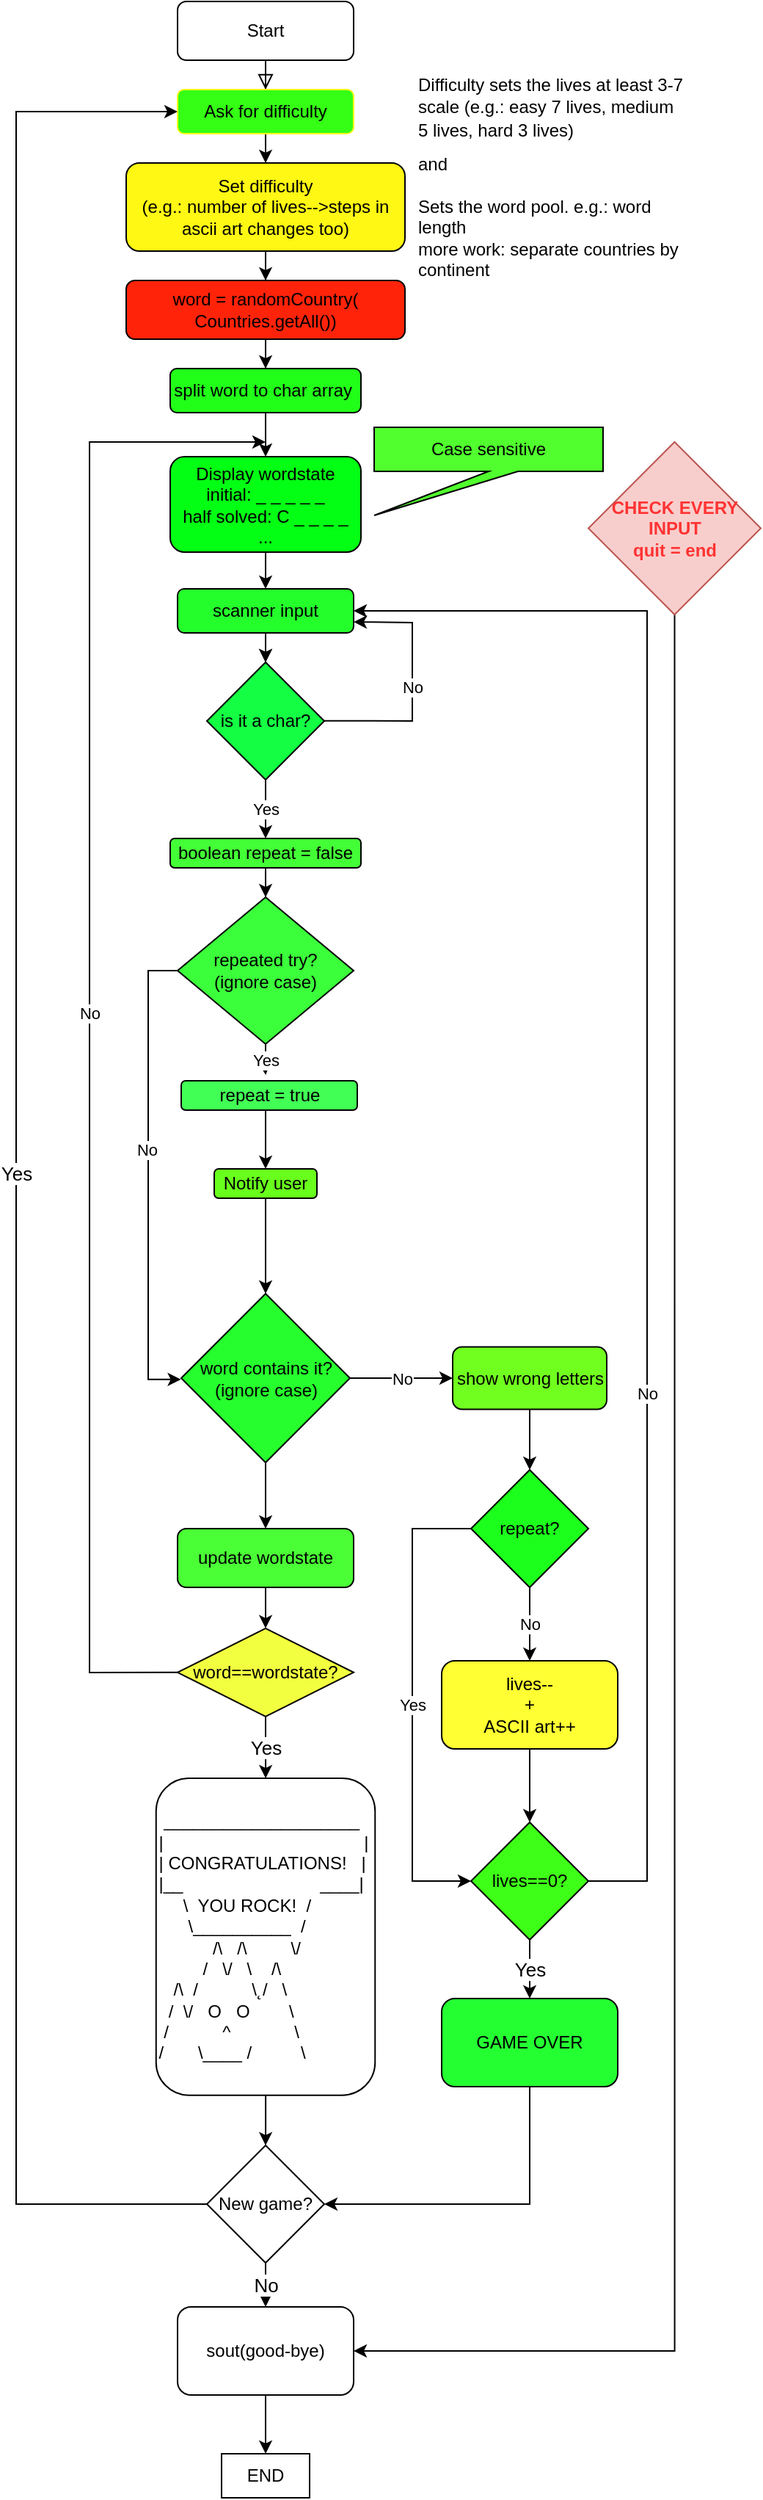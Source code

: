 <mxfile version="20.2.3" type="device"><diagram id="C5RBs43oDa-KdzZeNtuy" name="Page-1"><mxGraphModel dx="700" dy="752" grid="1" gridSize="10" guides="1" tooltips="1" connect="1" arrows="1" fold="1" page="1" pageScale="1" pageWidth="827" pageHeight="1169" math="0" shadow="0"><root><mxCell id="WIyWlLk6GJQsqaUBKTNV-0"/><mxCell id="WIyWlLk6GJQsqaUBKTNV-1" parent="WIyWlLk6GJQsqaUBKTNV-0"/><mxCell id="WIyWlLk6GJQsqaUBKTNV-2" value="" style="rounded=0;html=1;jettySize=auto;orthogonalLoop=1;fontSize=11;endArrow=block;endFill=0;endSize=8;strokeWidth=1;shadow=0;labelBackgroundColor=none;edgeStyle=orthogonalEdgeStyle;" parent="WIyWlLk6GJQsqaUBKTNV-1" source="WIyWlLk6GJQsqaUBKTNV-3" target="CVo1SqyGIrOw2i-RHTwR-0" edge="1"><mxGeometry relative="1" as="geometry"/></mxCell><mxCell id="WIyWlLk6GJQsqaUBKTNV-3" value="Start" style="rounded=1;whiteSpace=wrap;html=1;fontSize=12;glass=0;strokeWidth=1;shadow=0;" parent="WIyWlLk6GJQsqaUBKTNV-1" vertex="1"><mxGeometry x="160" y="30" width="120" height="40" as="geometry"/></mxCell><mxCell id="CVo1SqyGIrOw2i-RHTwR-4" style="edgeStyle=orthogonalEdgeStyle;rounded=0;orthogonalLoop=1;jettySize=auto;html=1;entryX=0.5;entryY=0;entryDx=0;entryDy=0;" parent="WIyWlLk6GJQsqaUBKTNV-1" source="CVo1SqyGIrOw2i-RHTwR-0" target="CVo1SqyGIrOw2i-RHTwR-3" edge="1"><mxGeometry relative="1" as="geometry"/></mxCell><mxCell id="CVo1SqyGIrOw2i-RHTwR-0" value="Ask for difficulty" style="rounded=1;whiteSpace=wrap;html=1;strokeColor=#FFF71C;fillColor=#34FF14;" parent="WIyWlLk6GJQsqaUBKTNV-1" vertex="1"><mxGeometry x="160" y="90" width="120" height="30" as="geometry"/></mxCell><mxCell id="CVo1SqyGIrOw2i-RHTwR-6" style="edgeStyle=orthogonalEdgeStyle;rounded=0;orthogonalLoop=1;jettySize=auto;html=1;entryX=0.5;entryY=0;entryDx=0;entryDy=0;" parent="WIyWlLk6GJQsqaUBKTNV-1" source="CVo1SqyGIrOw2i-RHTwR-3" target="CVo1SqyGIrOw2i-RHTwR-5" edge="1"><mxGeometry relative="1" as="geometry"/></mxCell><mxCell id="CVo1SqyGIrOw2i-RHTwR-3" value="Set difficulty&lt;br&gt;(e.g.: number of lives--&amp;gt;steps in ascii art changes too)" style="rounded=1;whiteSpace=wrap;html=1;fillColor=#FFF714;" parent="WIyWlLk6GJQsqaUBKTNV-1" vertex="1"><mxGeometry x="125" y="140" width="190" height="60" as="geometry"/></mxCell><mxCell id="CVo1SqyGIrOw2i-RHTwR-9" value="" style="edgeStyle=orthogonalEdgeStyle;rounded=0;orthogonalLoop=1;jettySize=auto;html=1;" parent="WIyWlLk6GJQsqaUBKTNV-1" source="CVo1SqyGIrOw2i-RHTwR-5" target="CVo1SqyGIrOw2i-RHTwR-8" edge="1"><mxGeometry relative="1" as="geometry"/></mxCell><mxCell id="CVo1SqyGIrOw2i-RHTwR-5" value="word = randomCountry( Countries.getAll())" style="rounded=1;whiteSpace=wrap;html=1;fillColor=#FF230A;" parent="WIyWlLk6GJQsqaUBKTNV-1" vertex="1"><mxGeometry x="125" y="220" width="190" height="40" as="geometry"/></mxCell><mxCell id="CVo1SqyGIrOw2i-RHTwR-64" value="" style="edgeStyle=orthogonalEdgeStyle;rounded=0;comic=0;orthogonalLoop=1;jettySize=auto;html=1;" parent="WIyWlLk6GJQsqaUBKTNV-1" source="CVo1SqyGIrOw2i-RHTwR-8" target="CVo1SqyGIrOw2i-RHTwR-58" edge="1"><mxGeometry relative="1" as="geometry"/></mxCell><mxCell id="CVo1SqyGIrOw2i-RHTwR-8" value="split word to char array&amp;nbsp;" style="rounded=1;whiteSpace=wrap;html=1;fillColor=#21FF19;" parent="WIyWlLk6GJQsqaUBKTNV-1" vertex="1"><mxGeometry x="155" y="280" width="130" height="30" as="geometry"/></mxCell><mxCell id="CVo1SqyGIrOw2i-RHTwR-13" value="" style="edgeStyle=orthogonalEdgeStyle;rounded=0;orthogonalLoop=1;jettySize=auto;html=1;" parent="WIyWlLk6GJQsqaUBKTNV-1" source="CVo1SqyGIrOw2i-RHTwR-10" target="CVo1SqyGIrOw2i-RHTwR-12" edge="1"><mxGeometry relative="1" as="geometry"/></mxCell><mxCell id="CVo1SqyGIrOw2i-RHTwR-66" value="" style="edgeStyle=orthogonalEdgeStyle;rounded=0;comic=0;orthogonalLoop=1;jettySize=auto;html=1;" parent="WIyWlLk6GJQsqaUBKTNV-1" source="CVo1SqyGIrOw2i-RHTwR-10" target="CVo1SqyGIrOw2i-RHTwR-12" edge="1"><mxGeometry relative="1" as="geometry"/></mxCell><mxCell id="CVo1SqyGIrOw2i-RHTwR-10" value="scanner input" style="rounded=1;whiteSpace=wrap;html=1;fillColor=#24FF2B;" parent="WIyWlLk6GJQsqaUBKTNV-1" vertex="1"><mxGeometry x="160" y="430" width="120" height="30" as="geometry"/></mxCell><mxCell id="CVo1SqyGIrOw2i-RHTwR-12" value="is it a char?" style="rhombus;whiteSpace=wrap;html=1;direction=south;fillColor=#14FF43;" parent="WIyWlLk6GJQsqaUBKTNV-1" vertex="1"><mxGeometry x="180" y="480" width="80" height="80" as="geometry"/></mxCell><mxCell id="CVo1SqyGIrOw2i-RHTwR-116" style="edgeStyle=orthogonalEdgeStyle;rounded=0;comic=0;orthogonalLoop=1;jettySize=auto;html=1;entryX=0.5;entryY=0;entryDx=0;entryDy=0;fontColor=#000000;" parent="WIyWlLk6GJQsqaUBKTNV-1" source="CVo1SqyGIrOw2i-RHTwR-15" target="CVo1SqyGIrOw2i-RHTwR-26" edge="1"><mxGeometry relative="1" as="geometry"/></mxCell><mxCell id="CVo1SqyGIrOw2i-RHTwR-15" value="word contains it?&lt;br&gt;(ignore case)" style="rhombus;whiteSpace=wrap;html=1;fillColor=#26FF2D;" parent="WIyWlLk6GJQsqaUBKTNV-1" vertex="1"><mxGeometry x="162.5" y="910" width="115" height="115" as="geometry"/></mxCell><mxCell id="CVo1SqyGIrOw2i-RHTwR-20" value="" style="endArrow=classic;html=1;rounded=0;entryX=1;entryY=0.75;entryDx=0;entryDy=0;" parent="WIyWlLk6GJQsqaUBKTNV-1" target="CVo1SqyGIrOw2i-RHTwR-10" edge="1"><mxGeometry relative="1" as="geometry"><mxPoint x="260" y="519.83" as="sourcePoint"/><mxPoint x="360" y="519.83" as="targetPoint"/><Array as="points"><mxPoint x="320" y="520"/><mxPoint x="320" y="453"/></Array></mxGeometry></mxCell><mxCell id="CVo1SqyGIrOw2i-RHTwR-21" value="No" style="edgeLabel;resizable=0;html=1;align=center;verticalAlign=middle;" parent="CVo1SqyGIrOw2i-RHTwR-20" connectable="0" vertex="1"><mxGeometry relative="1" as="geometry"/></mxCell><mxCell id="CVo1SqyGIrOw2i-RHTwR-70" value="" style="edgeStyle=orthogonalEdgeStyle;rounded=0;comic=0;orthogonalLoop=1;jettySize=auto;html=1;" parent="WIyWlLk6GJQsqaUBKTNV-1" source="CVo1SqyGIrOw2i-RHTwR-26" target="CVo1SqyGIrOw2i-RHTwR-69" edge="1"><mxGeometry relative="1" as="geometry"/></mxCell><mxCell id="CVo1SqyGIrOw2i-RHTwR-26" value="update wordstate" style="rounded=1;whiteSpace=wrap;html=1;fillColor=#4AFF36;" parent="WIyWlLk6GJQsqaUBKTNV-1" vertex="1"><mxGeometry x="160" y="1070" width="120" height="40" as="geometry"/></mxCell><mxCell id="CVo1SqyGIrOw2i-RHTwR-32" value="" style="endArrow=classic;html=1;rounded=0;exitX=1;exitY=0.5;exitDx=0;exitDy=0;entryX=0.5;entryY=0;entryDx=0;entryDy=0;" parent="WIyWlLk6GJQsqaUBKTNV-1" source="CVo1SqyGIrOw2i-RHTwR-12" target="CVo1SqyGIrOw2i-RHTwR-128" edge="1"><mxGeometry relative="1" as="geometry"><mxPoint x="390" y="670" as="sourcePoint"/><mxPoint x="220" y="590" as="targetPoint"/></mxGeometry></mxCell><mxCell id="CVo1SqyGIrOw2i-RHTwR-33" value="Yes" style="edgeLabel;resizable=0;html=1;align=center;verticalAlign=middle;" parent="CVo1SqyGIrOw2i-RHTwR-32" connectable="0" vertex="1"><mxGeometry relative="1" as="geometry"/></mxCell><mxCell id="CVo1SqyGIrOw2i-RHTwR-126" value="" style="edgeStyle=orthogonalEdgeStyle;rounded=0;comic=0;orthogonalLoop=1;jettySize=auto;html=1;fontColor=#000000;" parent="WIyWlLk6GJQsqaUBKTNV-1" source="CVo1SqyGIrOw2i-RHTwR-34" target="CVo1SqyGIrOw2i-RHTwR-124" edge="1"><mxGeometry relative="1" as="geometry"/></mxCell><mxCell id="CVo1SqyGIrOw2i-RHTwR-34" value="show wrong letters" style="rounded=1;whiteSpace=wrap;html=1;fillColor=#71FF1F;" parent="WIyWlLk6GJQsqaUBKTNV-1" vertex="1"><mxGeometry x="347.5" y="946.25" width="105" height="42.5" as="geometry"/></mxCell><mxCell id="CVo1SqyGIrOw2i-RHTwR-133" value="" style="edgeStyle=orthogonalEdgeStyle;rounded=0;comic=0;orthogonalLoop=1;jettySize=auto;html=1;fontSize=13;fontColor=#000000;" parent="WIyWlLk6GJQsqaUBKTNV-1" source="CVo1SqyGIrOw2i-RHTwR-37" target="CVo1SqyGIrOw2i-RHTwR-39" edge="1"><mxGeometry relative="1" as="geometry"/></mxCell><mxCell id="CVo1SqyGIrOw2i-RHTwR-37" value="lives--&lt;br&gt;+&lt;br&gt;ASCII art++" style="rounded=1;whiteSpace=wrap;html=1;fillColor=#FFFF33;" parent="WIyWlLk6GJQsqaUBKTNV-1" vertex="1"><mxGeometry x="340" y="1160" width="120" height="60" as="geometry"/></mxCell><mxCell id="CVo1SqyGIrOw2i-RHTwR-100" style="edgeStyle=orthogonalEdgeStyle;rounded=0;comic=0;orthogonalLoop=1;jettySize=auto;html=1;exitX=1;exitY=0.5;exitDx=0;exitDy=0;entryX=1;entryY=0.5;entryDx=0;entryDy=0;fontColor=#000000;metaEdit=1;" parent="WIyWlLk6GJQsqaUBKTNV-1" source="CVo1SqyGIrOw2i-RHTwR-39" target="CVo1SqyGIrOw2i-RHTwR-10" edge="1"><mxGeometry relative="1" as="geometry"><Array as="points"><mxPoint x="480" y="1310"/><mxPoint x="480" y="445"/></Array></mxGeometry></mxCell><mxCell id="CVo1SqyGIrOw2i-RHTwR-130" value="No" style="edgeLabel;html=1;align=center;verticalAlign=middle;resizable=0;points=[];fontColor=#000000;" parent="CVo1SqyGIrOw2i-RHTwR-100" vertex="1" connectable="0"><mxGeometry x="-0.327" relative="1" as="geometry"><mxPoint as="offset"/></mxGeometry></mxCell><mxCell id="CVo1SqyGIrOw2i-RHTwR-134" value="Yes" style="edgeStyle=orthogonalEdgeStyle;rounded=0;comic=0;orthogonalLoop=1;jettySize=auto;html=1;fontSize=13;fontColor=#000000;" parent="WIyWlLk6GJQsqaUBKTNV-1" source="CVo1SqyGIrOw2i-RHTwR-39" target="CVo1SqyGIrOw2i-RHTwR-43" edge="1"><mxGeometry relative="1" as="geometry"/></mxCell><mxCell id="CVo1SqyGIrOw2i-RHTwR-39" value="lives==0?" style="rhombus;whiteSpace=wrap;html=1;fillColor=#3EFF17;" parent="WIyWlLk6GJQsqaUBKTNV-1" vertex="1"><mxGeometry x="360" y="1270" width="80" height="80" as="geometry"/></mxCell><mxCell id="CVo1SqyGIrOw2i-RHTwR-49" value="" style="edgeStyle=orthogonalEdgeStyle;rounded=0;comic=0;orthogonalLoop=1;jettySize=auto;html=1;entryX=1;entryY=0.5;entryDx=0;entryDy=0;" parent="WIyWlLk6GJQsqaUBKTNV-1" source="CVo1SqyGIrOw2i-RHTwR-43" target="CVo1SqyGIrOw2i-RHTwR-45" edge="1"><mxGeometry relative="1" as="geometry"><mxPoint x="400" y="1544.615" as="targetPoint"/><Array as="points"><mxPoint x="400" y="1530"/></Array></mxGeometry></mxCell><mxCell id="CVo1SqyGIrOw2i-RHTwR-43" value="GAME OVER" style="rounded=1;whiteSpace=wrap;html=1;fillColor=#24FF32;" parent="WIyWlLk6GJQsqaUBKTNV-1" vertex="1"><mxGeometry x="340" y="1390" width="120" height="60" as="geometry"/></mxCell><mxCell id="CVo1SqyGIrOw2i-RHTwR-136" value="Yes" style="edgeStyle=orthogonalEdgeStyle;rounded=0;comic=0;orthogonalLoop=1;jettySize=auto;html=1;exitX=0;exitY=0.5;exitDx=0;exitDy=0;fontSize=13;fontColor=#000000;entryX=0;entryY=0.5;entryDx=0;entryDy=0;" parent="WIyWlLk6GJQsqaUBKTNV-1" source="CVo1SqyGIrOw2i-RHTwR-45" target="CVo1SqyGIrOw2i-RHTwR-0" edge="1"><mxGeometry relative="1" as="geometry"><mxPoint x="50" y="80" as="targetPoint"/><Array as="points"><mxPoint x="50" y="1530"/><mxPoint x="50" y="105"/></Array></mxGeometry></mxCell><mxCell id="CVo1SqyGIrOw2i-RHTwR-137" value="No" style="edgeStyle=orthogonalEdgeStyle;rounded=0;comic=0;orthogonalLoop=1;jettySize=auto;html=1;fontSize=13;fontColor=#000000;" parent="WIyWlLk6GJQsqaUBKTNV-1" source="CVo1SqyGIrOw2i-RHTwR-45" target="CVo1SqyGIrOw2i-RHTwR-82" edge="1"><mxGeometry relative="1" as="geometry"/></mxCell><mxCell id="CVo1SqyGIrOw2i-RHTwR-45" value="New game?" style="rhombus;whiteSpace=wrap;html=1;" parent="WIyWlLk6GJQsqaUBKTNV-1" vertex="1"><mxGeometry x="180" y="1490" width="80" height="80" as="geometry"/></mxCell><mxCell id="CVo1SqyGIrOw2i-RHTwR-54" value="END" style="rounded=0;whiteSpace=wrap;html=1;" parent="WIyWlLk6GJQsqaUBKTNV-1" vertex="1"><mxGeometry x="190" y="1700" width="60" height="30" as="geometry"/></mxCell><mxCell id="CVo1SqyGIrOw2i-RHTwR-67" style="edgeStyle=orthogonalEdgeStyle;rounded=0;comic=0;orthogonalLoop=1;jettySize=auto;html=1;" parent="WIyWlLk6GJQsqaUBKTNV-1" source="CVo1SqyGIrOw2i-RHTwR-58" target="CVo1SqyGIrOw2i-RHTwR-10" edge="1"><mxGeometry relative="1" as="geometry"><Array as="points"><mxPoint x="220" y="420"/><mxPoint x="220" y="420"/></Array></mxGeometry></mxCell><mxCell id="CVo1SqyGIrOw2i-RHTwR-58" value="Display wordstate&lt;br&gt;initial: _ _ _ _ _&lt;br&gt;half solved: C _ _ _ _&lt;br&gt;..." style="rounded=1;whiteSpace=wrap;html=1;fillColor=#03FF13;" parent="WIyWlLk6GJQsqaUBKTNV-1" vertex="1"><mxGeometry x="155" y="340" width="130" height="65" as="geometry"/></mxCell><mxCell id="CVo1SqyGIrOw2i-RHTwR-68" value="Case sensitive" style="shape=callout;whiteSpace=wrap;html=1;perimeter=calloutPerimeter;position2=0;fillColor=#51FF2E;" parent="WIyWlLk6GJQsqaUBKTNV-1" vertex="1"><mxGeometry x="294" y="320" width="156" height="60" as="geometry"/></mxCell><mxCell id="CVo1SqyGIrOw2i-RHTwR-132" value="Yes" style="edgeStyle=orthogonalEdgeStyle;rounded=0;comic=0;orthogonalLoop=1;jettySize=auto;html=1;fontSize=13;fontColor=#000000;" parent="WIyWlLk6GJQsqaUBKTNV-1" source="CVo1SqyGIrOw2i-RHTwR-69" target="CVo1SqyGIrOw2i-RHTwR-71" edge="1"><mxGeometry relative="1" as="geometry"/></mxCell><mxCell id="CVo1SqyGIrOw2i-RHTwR-69" value="word==wordstate?" style="rhombus;whiteSpace=wrap;html=1;fillColor=#F2FF40;" parent="WIyWlLk6GJQsqaUBKTNV-1" vertex="1"><mxGeometry x="160" y="1137.91" width="120" height="60" as="geometry"/></mxCell><mxCell id="CVo1SqyGIrOw2i-RHTwR-135" value="" style="edgeStyle=orthogonalEdgeStyle;rounded=0;comic=0;orthogonalLoop=1;jettySize=auto;html=1;fontSize=13;fontColor=#000000;" parent="WIyWlLk6GJQsqaUBKTNV-1" source="CVo1SqyGIrOw2i-RHTwR-71" target="CVo1SqyGIrOw2i-RHTwR-45" edge="1"><mxGeometry relative="1" as="geometry"/></mxCell><mxCell id="CVo1SqyGIrOw2i-RHTwR-71" value="&lt;div style=&quot;text-align: left;&quot;&gt;&amp;nbsp;____________________&lt;/div&gt;&lt;div style=&quot;text-align: left;&quot;&gt;&lt;span style=&quot;background-color: initial;&quot;&gt;|&amp;nbsp; &amp;nbsp; &amp;nbsp; &amp;nbsp; &amp;nbsp; &amp;nbsp; &amp;nbsp; &amp;nbsp; &amp;nbsp; &amp;nbsp; &amp;nbsp; &amp;nbsp; &amp;nbsp; &amp;nbsp; &amp;nbsp; &amp;nbsp; &amp;nbsp; &amp;nbsp; &amp;nbsp; &amp;nbsp; &amp;nbsp;|&lt;/span&gt;&lt;/div&gt;&lt;div style=&quot;text-align: left;&quot;&gt;&lt;span style=&quot;background-color: initial;&quot;&gt;| CONGRATULATIONS!&amp;nbsp; &amp;nbsp;|&amp;nbsp;&lt;/span&gt;&lt;/div&gt;&lt;div style=&quot;text-align: left;&quot;&gt;&lt;span style=&quot;background-color: initial;&quot;&gt;|__&amp;nbsp; &amp;nbsp; &amp;nbsp; &amp;nbsp; &amp;nbsp; &amp;nbsp; &amp;nbsp; &amp;nbsp; &amp;nbsp; &amp;nbsp; &amp;nbsp; &amp;nbsp; &amp;nbsp; &amp;nbsp; ____|&lt;/span&gt;&lt;/div&gt;&lt;div style=&quot;text-align: left;&quot;&gt;&lt;span style=&quot;background-color: initial;&quot;&gt;&amp;nbsp; &amp;nbsp; &amp;nbsp;\&amp;nbsp; YOU ROCK!&amp;nbsp; /&lt;/span&gt;&lt;/div&gt;&lt;div style=&quot;text-align: left;&quot;&gt;&lt;span style=&quot;background-color: initial;&quot;&gt;&amp;nbsp; &amp;nbsp; &amp;nbsp; \__________&amp;nbsp; /&lt;/span&gt;&lt;/div&gt;&lt;div style=&quot;text-align: left;&quot;&gt;&amp;nbsp; &amp;nbsp; &amp;nbsp; &amp;nbsp; &amp;nbsp; &amp;nbsp;/\&amp;nbsp; &amp;nbsp;/\&amp;nbsp; &amp;nbsp; &amp;nbsp; &amp;nbsp; &amp;nbsp;\/&lt;/div&gt;&lt;div style=&quot;text-align: left;&quot;&gt;&amp;nbsp; &amp;nbsp; &amp;nbsp; &amp;nbsp; &amp;nbsp;/&amp;nbsp; &amp;nbsp;\/&amp;nbsp; &amp;nbsp;\&amp;nbsp; &amp;nbsp; /\&lt;/div&gt;&lt;div style=&quot;text-align: left;&quot;&gt;&lt;span style=&quot;background-color: initial;&quot;&gt;&amp;nbsp; &amp;nbsp;/\&amp;nbsp; /&amp;nbsp; &amp;nbsp; &amp;nbsp; &amp;nbsp; &amp;nbsp; &amp;nbsp;\˛/&amp;nbsp; &amp;nbsp;\&lt;/span&gt;&lt;/div&gt;&lt;div style=&quot;text-align: left;&quot;&gt;&lt;span style=&quot;background-color: initial;&quot;&gt;&amp;nbsp; /&amp;nbsp; \/&amp;nbsp; &amp;nbsp;O&amp;nbsp; &amp;nbsp;O&amp;nbsp; &amp;nbsp; &amp;nbsp; &amp;nbsp; \&lt;/span&gt;&lt;/div&gt;&lt;div style=&quot;text-align: left;&quot;&gt;&lt;span style=&quot;background-color: initial;&quot;&gt;&amp;nbsp;/&amp;nbsp; &amp;nbsp; &amp;nbsp; &amp;nbsp; &amp;nbsp; &amp;nbsp;^&amp;nbsp; &amp;nbsp; &amp;nbsp; &amp;nbsp; &amp;nbsp; &amp;nbsp; &amp;nbsp;\&lt;/span&gt;&lt;/div&gt;&lt;div style=&quot;text-align: left;&quot;&gt;&lt;span style=&quot;background-color: initial;&quot;&gt;/&amp;nbsp; &amp;nbsp; &amp;nbsp; &amp;nbsp;\____ /&amp;nbsp; &amp;nbsp; &amp;nbsp; &amp;nbsp; &amp;nbsp; \&lt;/span&gt;&lt;/div&gt;" style="rounded=1;whiteSpace=wrap;html=1;" parent="WIyWlLk6GJQsqaUBKTNV-1" vertex="1"><mxGeometry x="145.38" y="1240" width="149.25" height="215.83" as="geometry"/></mxCell><mxCell id="CVo1SqyGIrOw2i-RHTwR-79" value="" style="endArrow=classic;html=1;rounded=0;exitX=0;exitY=0.5;exitDx=0;exitDy=0;" parent="WIyWlLk6GJQsqaUBKTNV-1" source="CVo1SqyGIrOw2i-RHTwR-69" edge="1"><mxGeometry relative="1" as="geometry"><mxPoint x="270" y="529.83" as="sourcePoint"/><mxPoint x="220" y="330" as="targetPoint"/><Array as="points"><mxPoint x="100" y="1168"/><mxPoint x="100" y="330"/></Array></mxGeometry></mxCell><mxCell id="CVo1SqyGIrOw2i-RHTwR-80" value="No" style="edgeLabel;resizable=0;html=1;align=center;verticalAlign=middle;" parent="CVo1SqyGIrOw2i-RHTwR-79" connectable="0" vertex="1"><mxGeometry relative="1" as="geometry"/></mxCell><mxCell id="CVo1SqyGIrOw2i-RHTwR-85" value="" style="edgeStyle=orthogonalEdgeStyle;rounded=0;comic=0;orthogonalLoop=1;jettySize=auto;html=1;fontColor=#000000;exitX=0.5;exitY=1;exitDx=0;exitDy=0;" parent="WIyWlLk6GJQsqaUBKTNV-1" source="CVo1SqyGIrOw2i-RHTwR-82" target="CVo1SqyGIrOw2i-RHTwR-54" edge="1"><mxGeometry relative="1" as="geometry"/></mxCell><mxCell id="CVo1SqyGIrOw2i-RHTwR-82" value="&lt;font color=&quot;#000000&quot;&gt;sout(good-bye)&lt;/font&gt;" style="rounded=1;whiteSpace=wrap;html=1;fontColor=#FF3333;" parent="WIyWlLk6GJQsqaUBKTNV-1" vertex="1"><mxGeometry x="160.01" y="1600" width="120" height="60" as="geometry"/></mxCell><mxCell id="CVo1SqyGIrOw2i-RHTwR-90" value="" style="edgeStyle=orthogonalEdgeStyle;rounded=0;comic=0;orthogonalLoop=1;jettySize=auto;html=1;fontColor=#000000;exitX=0.5;exitY=1;exitDx=0;exitDy=0;entryX=1;entryY=0.5;entryDx=0;entryDy=0;" parent="WIyWlLk6GJQsqaUBKTNV-1" source="CVo1SqyGIrOw2i-RHTwR-87" target="CVo1SqyGIrOw2i-RHTwR-82" edge="1"><mxGeometry relative="1" as="geometry"><mxPoint x="705" y="430" as="sourcePoint"/></mxGeometry></mxCell><mxCell id="CVo1SqyGIrOw2i-RHTwR-87" value="&lt;span style=&quot;color: rgb(255, 51, 51); font-weight: 700;&quot;&gt;CHECK EVERY INPUT&lt;/span&gt;&lt;br style=&quot;color: rgb(255, 51, 51); font-weight: 700;&quot;&gt;&lt;span style=&quot;color: rgb(255, 51, 51); font-weight: 700;&quot;&gt;quit = end&lt;/span&gt;" style="rhombus;whiteSpace=wrap;html=1;fillColor=#f8cecc;strokeColor=#b85450;" parent="WIyWlLk6GJQsqaUBKTNV-1" vertex="1"><mxGeometry x="440" y="330" width="117.5" height="117.5" as="geometry"/></mxCell><mxCell id="CVo1SqyGIrOw2i-RHTwR-109" value="Yes" style="edgeStyle=orthogonalEdgeStyle;rounded=0;comic=0;orthogonalLoop=1;jettySize=auto;html=1;fontColor=#000000;entryX=0.48;entryY=-0.2;entryDx=0;entryDy=0;entryPerimeter=0;" parent="WIyWlLk6GJQsqaUBKTNV-1" source="CVo1SqyGIrOw2i-RHTwR-91" target="CVo1SqyGIrOw2i-RHTwR-122" edge="1"><mxGeometry relative="1" as="geometry"><mxPoint x="220" y="755" as="targetPoint"/></mxGeometry></mxCell><mxCell id="CVo1SqyGIrOw2i-RHTwR-113" style="edgeStyle=orthogonalEdgeStyle;rounded=0;comic=0;orthogonalLoop=1;jettySize=auto;html=1;fontColor=#000000;entryX=-0.002;entryY=0.508;entryDx=0;entryDy=0;entryPerimeter=0;" parent="WIyWlLk6GJQsqaUBKTNV-1" source="CVo1SqyGIrOw2i-RHTwR-91" target="CVo1SqyGIrOw2i-RHTwR-15" edge="1"><mxGeometry relative="1" as="geometry"><mxPoint x="160" y="800" as="targetPoint"/><Array as="points"><mxPoint x="140" y="690"/><mxPoint x="140" y="968"/></Array></mxGeometry></mxCell><mxCell id="CVo1SqyGIrOw2i-RHTwR-114" value="No" style="edgeLabel;html=1;align=center;verticalAlign=middle;resizable=0;points=[];fontColor=#000000;" parent="CVo1SqyGIrOw2i-RHTwR-113" vertex="1" connectable="0"><mxGeometry x="-0.114" y="-1" relative="1" as="geometry"><mxPoint as="offset"/></mxGeometry></mxCell><mxCell id="CVo1SqyGIrOw2i-RHTwR-91" value="repeated try?&lt;br&gt;(ignore case)" style="rhombus;whiteSpace=wrap;html=1;fillColor=#3BFF3B;" parent="WIyWlLk6GJQsqaUBKTNV-1" vertex="1"><mxGeometry x="160" y="640" width="120" height="100" as="geometry"/></mxCell><mxCell id="CVo1SqyGIrOw2i-RHTwR-92" value="" style="endArrow=classic;html=1;rounded=0;exitX=1;exitY=0.5;exitDx=0;exitDy=0;entryX=0;entryY=0.5;entryDx=0;entryDy=0;" parent="WIyWlLk6GJQsqaUBKTNV-1" source="CVo1SqyGIrOw2i-RHTwR-15" target="CVo1SqyGIrOw2i-RHTwR-34" edge="1"><mxGeometry relative="1" as="geometry"><mxPoint x="750" y="747.5" as="sourcePoint"/><mxPoint x="340" y="968" as="targetPoint"/></mxGeometry></mxCell><mxCell id="CVo1SqyGIrOw2i-RHTwR-93" value="No" style="edgeLabel;resizable=0;html=1;align=center;verticalAlign=middle;" parent="CVo1SqyGIrOw2i-RHTwR-92" connectable="0" vertex="1"><mxGeometry relative="1" as="geometry"/></mxCell><mxCell id="CVo1SqyGIrOw2i-RHTwR-110" value="" style="edgeStyle=orthogonalEdgeStyle;rounded=0;comic=0;orthogonalLoop=1;jettySize=auto;html=1;fontColor=#000000;" parent="WIyWlLk6GJQsqaUBKTNV-1" source="CVo1SqyGIrOw2i-RHTwR-108" target="CVo1SqyGIrOw2i-RHTwR-15" edge="1"><mxGeometry relative="1" as="geometry"/></mxCell><mxCell id="CVo1SqyGIrOw2i-RHTwR-108" value="Notify user" style="rounded=1;whiteSpace=wrap;html=1;fontColor=#000000;fillColor=#68FF1C;" parent="WIyWlLk6GJQsqaUBKTNV-1" vertex="1"><mxGeometry x="185" y="825" width="70" height="20" as="geometry"/></mxCell><mxCell id="CVo1SqyGIrOw2i-RHTwR-123" value="" style="edgeStyle=orthogonalEdgeStyle;rounded=0;comic=0;orthogonalLoop=1;jettySize=auto;html=1;fontColor=#000000;" parent="WIyWlLk6GJQsqaUBKTNV-1" source="CVo1SqyGIrOw2i-RHTwR-122" target="CVo1SqyGIrOw2i-RHTwR-108" edge="1"><mxGeometry relative="1" as="geometry"><Array as="points"><mxPoint x="220" y="795"/><mxPoint x="220" y="795"/></Array></mxGeometry></mxCell><mxCell id="CVo1SqyGIrOw2i-RHTwR-122" value="repeat = true" style="rounded=1;whiteSpace=wrap;html=1;fontColor=#000000;fillColor=#42FF55;" parent="WIyWlLk6GJQsqaUBKTNV-1" vertex="1"><mxGeometry x="162.5" y="765" width="120" height="20" as="geometry"/></mxCell><mxCell id="CVo1SqyGIrOw2i-RHTwR-125" value="No" style="edgeStyle=orthogonalEdgeStyle;rounded=0;comic=0;orthogonalLoop=1;jettySize=auto;html=1;entryX=0.5;entryY=0;entryDx=0;entryDy=0;fontColor=#000000;exitX=0.5;exitY=1;exitDx=0;exitDy=0;" parent="WIyWlLk6GJQsqaUBKTNV-1" source="CVo1SqyGIrOw2i-RHTwR-124" target="CVo1SqyGIrOw2i-RHTwR-37" edge="1"><mxGeometry relative="1" as="geometry"><mxPoint x="368" y="1120" as="sourcePoint"/></mxGeometry></mxCell><mxCell id="CVo1SqyGIrOw2i-RHTwR-127" value="Yes" style="edgeStyle=orthogonalEdgeStyle;rounded=0;comic=0;orthogonalLoop=1;jettySize=auto;html=1;exitX=0;exitY=0.5;exitDx=0;exitDy=0;fontColor=#000000;entryX=0;entryY=0.5;entryDx=0;entryDy=0;" parent="WIyWlLk6GJQsqaUBKTNV-1" source="CVo1SqyGIrOw2i-RHTwR-124" target="CVo1SqyGIrOw2i-RHTwR-39" edge="1"><mxGeometry relative="1" as="geometry"><mxPoint x="740" y="1010" as="targetPoint"/><Array as="points"><mxPoint x="320" y="1070"/><mxPoint x="320" y="1310"/></Array></mxGeometry></mxCell><mxCell id="CVo1SqyGIrOw2i-RHTwR-124" value="repeat?" style="rhombus;whiteSpace=wrap;html=1;fontColor=#000000;fillColor=#1CFF1C;" parent="WIyWlLk6GJQsqaUBKTNV-1" vertex="1"><mxGeometry x="360" y="1030" width="80" height="80" as="geometry"/></mxCell><mxCell id="CVo1SqyGIrOw2i-RHTwR-129" value="" style="edgeStyle=orthogonalEdgeStyle;rounded=0;comic=0;orthogonalLoop=1;jettySize=auto;html=1;fontColor=#000000;" parent="WIyWlLk6GJQsqaUBKTNV-1" source="CVo1SqyGIrOw2i-RHTwR-128" target="CVo1SqyGIrOw2i-RHTwR-91" edge="1"><mxGeometry relative="1" as="geometry"/></mxCell><mxCell id="CVo1SqyGIrOw2i-RHTwR-128" value="boolean repeat = false" style="rounded=1;whiteSpace=wrap;html=1;fontColor=#000000;fillColor=#43FF36;" parent="WIyWlLk6GJQsqaUBKTNV-1" vertex="1"><mxGeometry x="155" y="600" width="130" height="20" as="geometry"/></mxCell><mxCell id="CVo1SqyGIrOw2i-RHTwR-131" value="&lt;h1 style=&quot;font-size: 13px;&quot;&gt;&lt;span style=&quot;background-color: initial; font-size: 12px; font-weight: normal;&quot;&gt;Difficulty sets the lives at least 3-7 scale (e.g.: easy 7 lives, medium 5 lives, hard 3 lives)&amp;nbsp;&lt;/span&gt;&lt;/h1&gt;&lt;div&gt;and&lt;/div&gt;&lt;div&gt;&lt;br&gt;&lt;/div&gt;&lt;div&gt;Sets the word pool. e.g.: word length&lt;/div&gt;&lt;div&gt;more work: separate countries by continent&amp;nbsp;&amp;nbsp;&lt;/div&gt;" style="text;html=1;strokeColor=none;fillColor=none;spacing=5;spacingTop=-20;whiteSpace=wrap;overflow=hidden;rounded=0;fontColor=#000000;" parent="WIyWlLk6GJQsqaUBKTNV-1" vertex="1"><mxGeometry x="319" y="80" width="190" height="160" as="geometry"/></mxCell></root></mxGraphModel></diagram></mxfile>